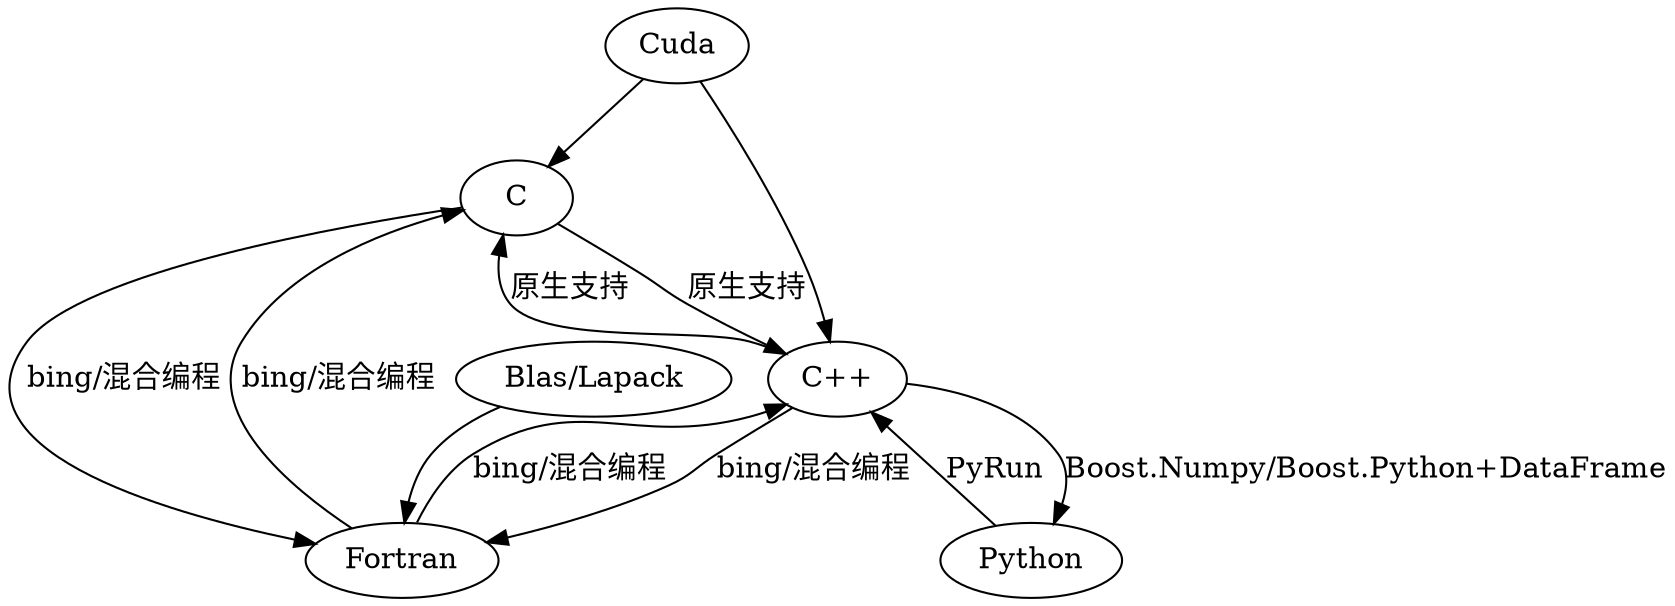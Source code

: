 digraph{
"Cuda" -> "C"
"Cuda" -> "C++"
"Blas/Lapack" -> "Fortran"
"Fortran" -> "C"[label="bing/混合编程"]
"C" -> "Fortran"[label="bing/混合编程"]
"C" -> "C++"[label="原生支持"]
"C++" -> "C"[label="原生支持"]
"Fortran" -> "C++"[label="bing/混合编程"]
"C++" -> "Fortran"[label="bing/混合编程"]
"C++" -> "Python"[label="Boost.Numpy/Boost.Python+DataFrame"]
"Python" -> "C++"[label="PyRun"]
}
